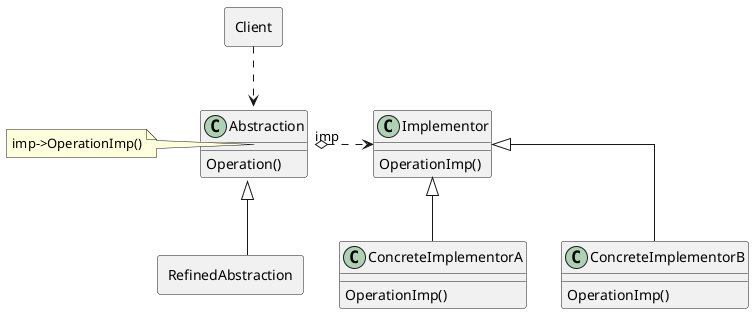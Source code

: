 @startuml

allowmixing
skinparam linetype ortho

rectangle Client

class Abstraction
class Implementor
class ConcreteImplementorA
class ConcreteImplementorB

rectangle RefinedAbstraction

Abstraction : Operation()

Implementor : OperationImp()
ConcreteImplementorB : OperationImp()
ConcreteImplementorA : OperationImp()

Abstraction <|-- RefinedAbstraction
Implementor <|-- ConcreteImplementorA
Implementor <|-- ConcreteImplementorB

Abstraction "imp" o.right.> Implementor
Client ..> Abstraction

note as nAbstractionOperation
    imp->OperationImp()
end note
nAbstractionOperation . Abstraction::Operation

@enduml
